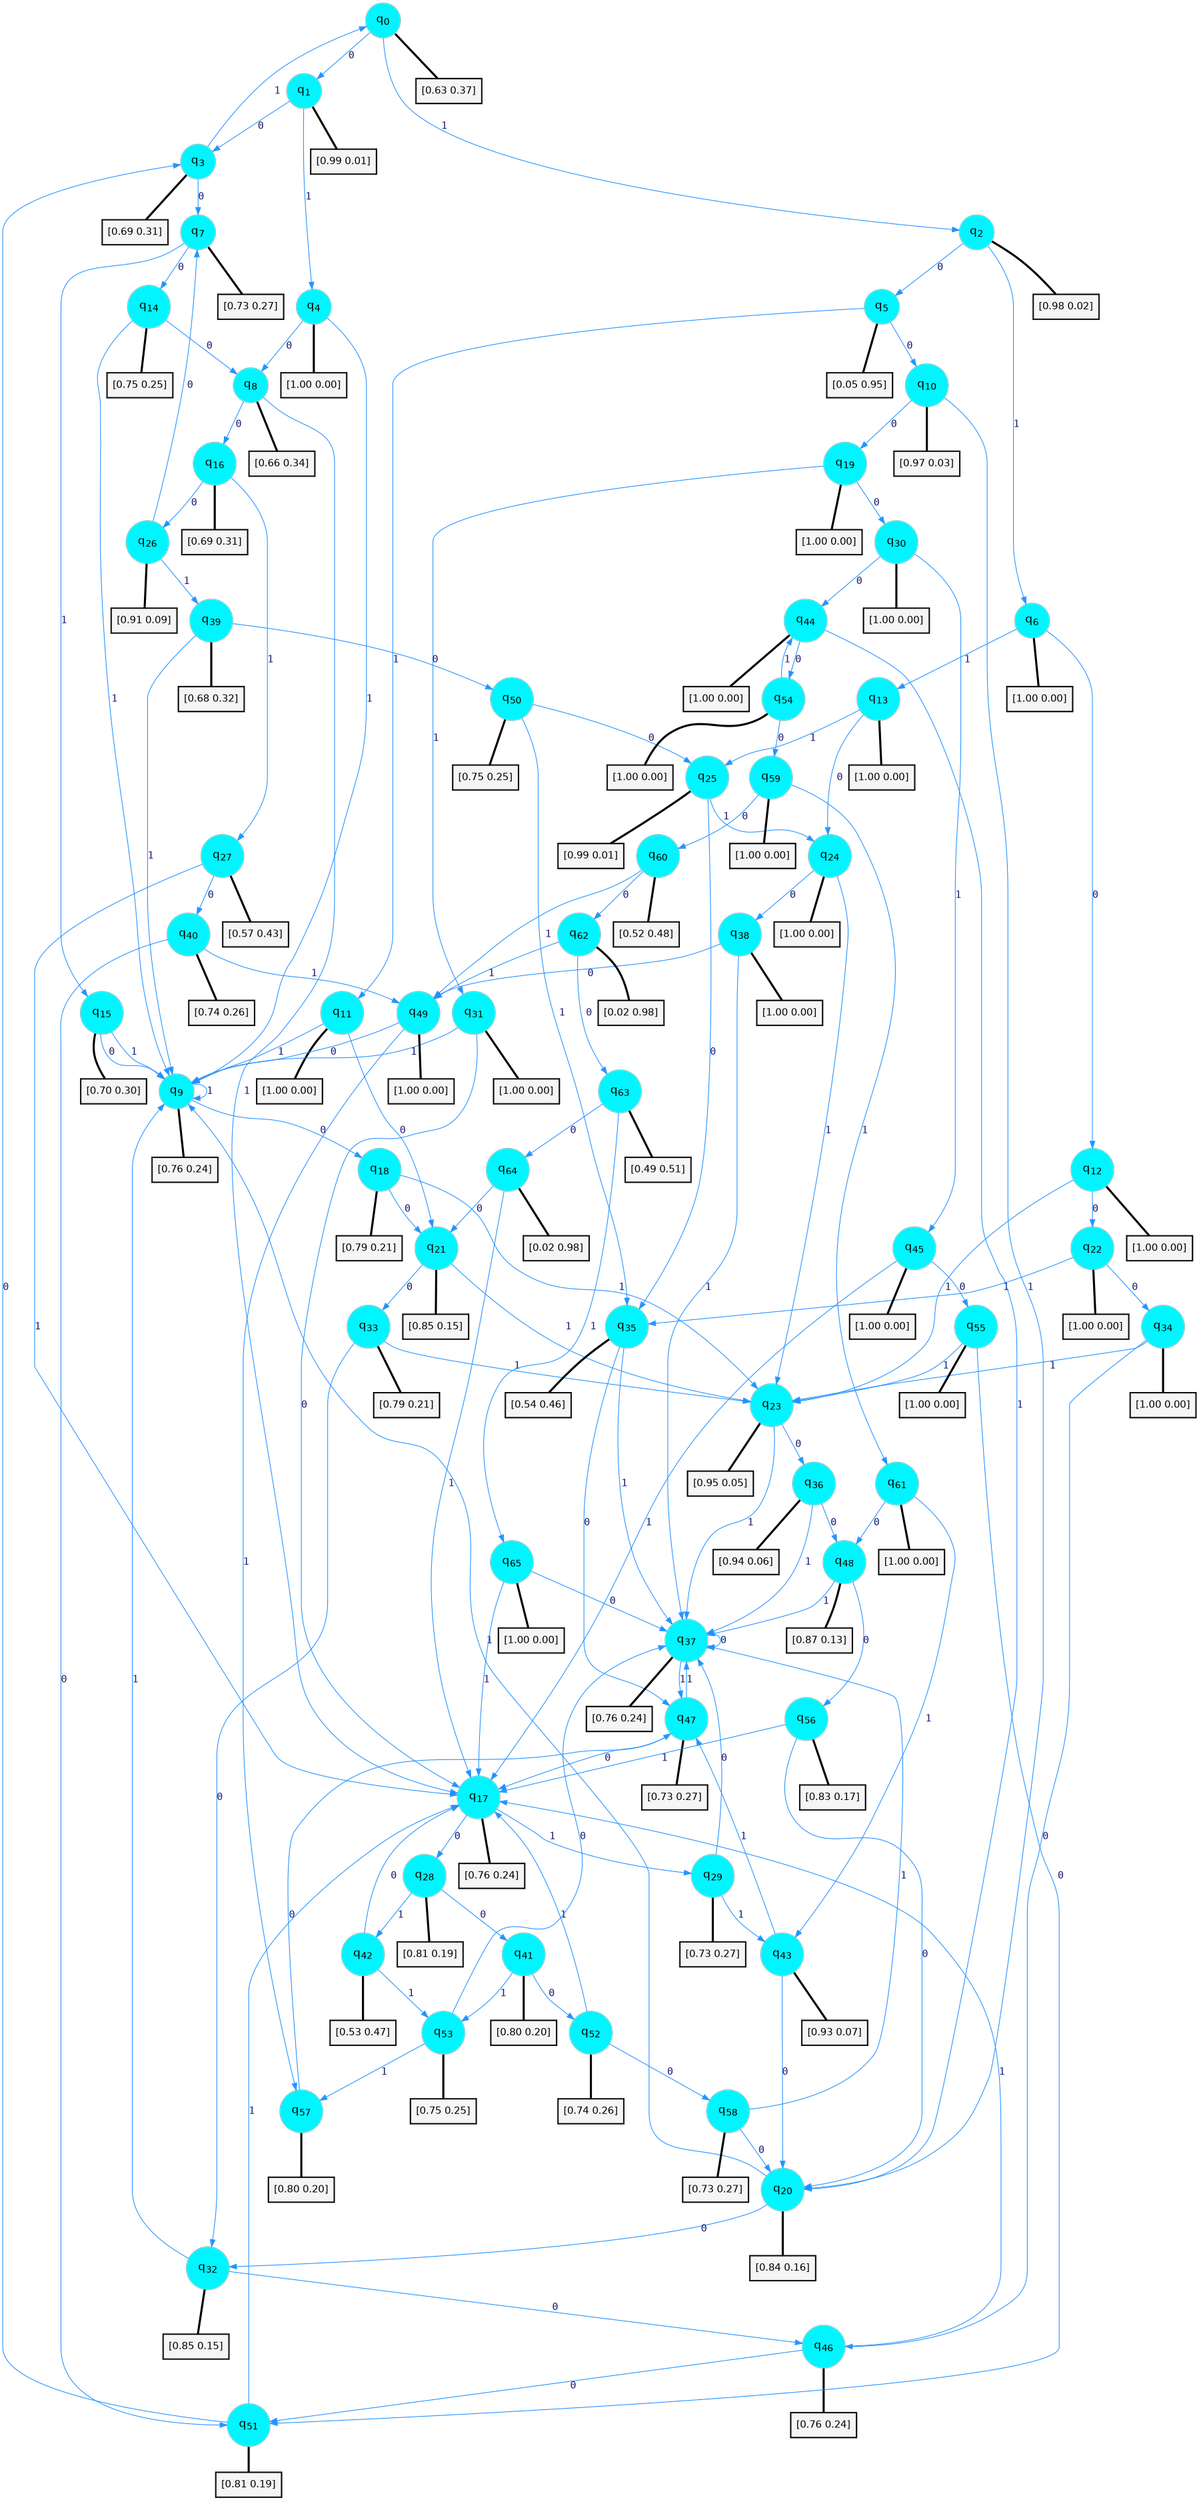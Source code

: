 digraph G {
graph [
bgcolor=transparent, dpi=300, rankdir=TD, size="40,25"];
node [
color=gray, fillcolor=turquoise1, fontcolor=black, fontname=Helvetica, fontsize=16, fontweight=bold, shape=circle, style=filled];
edge [
arrowsize=1, color=dodgerblue1, fontcolor=midnightblue, fontname=courier, fontweight=bold, penwidth=1, style=solid, weight=20];
0[label=<q<SUB>0</SUB>>];
1[label=<q<SUB>1</SUB>>];
2[label=<q<SUB>2</SUB>>];
3[label=<q<SUB>3</SUB>>];
4[label=<q<SUB>4</SUB>>];
5[label=<q<SUB>5</SUB>>];
6[label=<q<SUB>6</SUB>>];
7[label=<q<SUB>7</SUB>>];
8[label=<q<SUB>8</SUB>>];
9[label=<q<SUB>9</SUB>>];
10[label=<q<SUB>10</SUB>>];
11[label=<q<SUB>11</SUB>>];
12[label=<q<SUB>12</SUB>>];
13[label=<q<SUB>13</SUB>>];
14[label=<q<SUB>14</SUB>>];
15[label=<q<SUB>15</SUB>>];
16[label=<q<SUB>16</SUB>>];
17[label=<q<SUB>17</SUB>>];
18[label=<q<SUB>18</SUB>>];
19[label=<q<SUB>19</SUB>>];
20[label=<q<SUB>20</SUB>>];
21[label=<q<SUB>21</SUB>>];
22[label=<q<SUB>22</SUB>>];
23[label=<q<SUB>23</SUB>>];
24[label=<q<SUB>24</SUB>>];
25[label=<q<SUB>25</SUB>>];
26[label=<q<SUB>26</SUB>>];
27[label=<q<SUB>27</SUB>>];
28[label=<q<SUB>28</SUB>>];
29[label=<q<SUB>29</SUB>>];
30[label=<q<SUB>30</SUB>>];
31[label=<q<SUB>31</SUB>>];
32[label=<q<SUB>32</SUB>>];
33[label=<q<SUB>33</SUB>>];
34[label=<q<SUB>34</SUB>>];
35[label=<q<SUB>35</SUB>>];
36[label=<q<SUB>36</SUB>>];
37[label=<q<SUB>37</SUB>>];
38[label=<q<SUB>38</SUB>>];
39[label=<q<SUB>39</SUB>>];
40[label=<q<SUB>40</SUB>>];
41[label=<q<SUB>41</SUB>>];
42[label=<q<SUB>42</SUB>>];
43[label=<q<SUB>43</SUB>>];
44[label=<q<SUB>44</SUB>>];
45[label=<q<SUB>45</SUB>>];
46[label=<q<SUB>46</SUB>>];
47[label=<q<SUB>47</SUB>>];
48[label=<q<SUB>48</SUB>>];
49[label=<q<SUB>49</SUB>>];
50[label=<q<SUB>50</SUB>>];
51[label=<q<SUB>51</SUB>>];
52[label=<q<SUB>52</SUB>>];
53[label=<q<SUB>53</SUB>>];
54[label=<q<SUB>54</SUB>>];
55[label=<q<SUB>55</SUB>>];
56[label=<q<SUB>56</SUB>>];
57[label=<q<SUB>57</SUB>>];
58[label=<q<SUB>58</SUB>>];
59[label=<q<SUB>59</SUB>>];
60[label=<q<SUB>60</SUB>>];
61[label=<q<SUB>61</SUB>>];
62[label=<q<SUB>62</SUB>>];
63[label=<q<SUB>63</SUB>>];
64[label=<q<SUB>64</SUB>>];
65[label=<q<SUB>65</SUB>>];
66[label="[0.63 0.37]", shape=box,fontcolor=black, fontname=Helvetica, fontsize=14, penwidth=2, fillcolor=whitesmoke,color=black];
67[label="[0.99 0.01]", shape=box,fontcolor=black, fontname=Helvetica, fontsize=14, penwidth=2, fillcolor=whitesmoke,color=black];
68[label="[0.98 0.02]", shape=box,fontcolor=black, fontname=Helvetica, fontsize=14, penwidth=2, fillcolor=whitesmoke,color=black];
69[label="[0.69 0.31]", shape=box,fontcolor=black, fontname=Helvetica, fontsize=14, penwidth=2, fillcolor=whitesmoke,color=black];
70[label="[1.00 0.00]", shape=box,fontcolor=black, fontname=Helvetica, fontsize=14, penwidth=2, fillcolor=whitesmoke,color=black];
71[label="[0.05 0.95]", shape=box,fontcolor=black, fontname=Helvetica, fontsize=14, penwidth=2, fillcolor=whitesmoke,color=black];
72[label="[1.00 0.00]", shape=box,fontcolor=black, fontname=Helvetica, fontsize=14, penwidth=2, fillcolor=whitesmoke,color=black];
73[label="[0.73 0.27]", shape=box,fontcolor=black, fontname=Helvetica, fontsize=14, penwidth=2, fillcolor=whitesmoke,color=black];
74[label="[0.66 0.34]", shape=box,fontcolor=black, fontname=Helvetica, fontsize=14, penwidth=2, fillcolor=whitesmoke,color=black];
75[label="[0.76 0.24]", shape=box,fontcolor=black, fontname=Helvetica, fontsize=14, penwidth=2, fillcolor=whitesmoke,color=black];
76[label="[0.97 0.03]", shape=box,fontcolor=black, fontname=Helvetica, fontsize=14, penwidth=2, fillcolor=whitesmoke,color=black];
77[label="[1.00 0.00]", shape=box,fontcolor=black, fontname=Helvetica, fontsize=14, penwidth=2, fillcolor=whitesmoke,color=black];
78[label="[1.00 0.00]", shape=box,fontcolor=black, fontname=Helvetica, fontsize=14, penwidth=2, fillcolor=whitesmoke,color=black];
79[label="[1.00 0.00]", shape=box,fontcolor=black, fontname=Helvetica, fontsize=14, penwidth=2, fillcolor=whitesmoke,color=black];
80[label="[0.75 0.25]", shape=box,fontcolor=black, fontname=Helvetica, fontsize=14, penwidth=2, fillcolor=whitesmoke,color=black];
81[label="[0.70 0.30]", shape=box,fontcolor=black, fontname=Helvetica, fontsize=14, penwidth=2, fillcolor=whitesmoke,color=black];
82[label="[0.69 0.31]", shape=box,fontcolor=black, fontname=Helvetica, fontsize=14, penwidth=2, fillcolor=whitesmoke,color=black];
83[label="[0.76 0.24]", shape=box,fontcolor=black, fontname=Helvetica, fontsize=14, penwidth=2, fillcolor=whitesmoke,color=black];
84[label="[0.79 0.21]", shape=box,fontcolor=black, fontname=Helvetica, fontsize=14, penwidth=2, fillcolor=whitesmoke,color=black];
85[label="[1.00 0.00]", shape=box,fontcolor=black, fontname=Helvetica, fontsize=14, penwidth=2, fillcolor=whitesmoke,color=black];
86[label="[0.84 0.16]", shape=box,fontcolor=black, fontname=Helvetica, fontsize=14, penwidth=2, fillcolor=whitesmoke,color=black];
87[label="[0.85 0.15]", shape=box,fontcolor=black, fontname=Helvetica, fontsize=14, penwidth=2, fillcolor=whitesmoke,color=black];
88[label="[1.00 0.00]", shape=box,fontcolor=black, fontname=Helvetica, fontsize=14, penwidth=2, fillcolor=whitesmoke,color=black];
89[label="[0.95 0.05]", shape=box,fontcolor=black, fontname=Helvetica, fontsize=14, penwidth=2, fillcolor=whitesmoke,color=black];
90[label="[1.00 0.00]", shape=box,fontcolor=black, fontname=Helvetica, fontsize=14, penwidth=2, fillcolor=whitesmoke,color=black];
91[label="[0.99 0.01]", shape=box,fontcolor=black, fontname=Helvetica, fontsize=14, penwidth=2, fillcolor=whitesmoke,color=black];
92[label="[0.91 0.09]", shape=box,fontcolor=black, fontname=Helvetica, fontsize=14, penwidth=2, fillcolor=whitesmoke,color=black];
93[label="[0.57 0.43]", shape=box,fontcolor=black, fontname=Helvetica, fontsize=14, penwidth=2, fillcolor=whitesmoke,color=black];
94[label="[0.81 0.19]", shape=box,fontcolor=black, fontname=Helvetica, fontsize=14, penwidth=2, fillcolor=whitesmoke,color=black];
95[label="[0.73 0.27]", shape=box,fontcolor=black, fontname=Helvetica, fontsize=14, penwidth=2, fillcolor=whitesmoke,color=black];
96[label="[1.00 0.00]", shape=box,fontcolor=black, fontname=Helvetica, fontsize=14, penwidth=2, fillcolor=whitesmoke,color=black];
97[label="[1.00 0.00]", shape=box,fontcolor=black, fontname=Helvetica, fontsize=14, penwidth=2, fillcolor=whitesmoke,color=black];
98[label="[0.85 0.15]", shape=box,fontcolor=black, fontname=Helvetica, fontsize=14, penwidth=2, fillcolor=whitesmoke,color=black];
99[label="[0.79 0.21]", shape=box,fontcolor=black, fontname=Helvetica, fontsize=14, penwidth=2, fillcolor=whitesmoke,color=black];
100[label="[1.00 0.00]", shape=box,fontcolor=black, fontname=Helvetica, fontsize=14, penwidth=2, fillcolor=whitesmoke,color=black];
101[label="[0.54 0.46]", shape=box,fontcolor=black, fontname=Helvetica, fontsize=14, penwidth=2, fillcolor=whitesmoke,color=black];
102[label="[0.94 0.06]", shape=box,fontcolor=black, fontname=Helvetica, fontsize=14, penwidth=2, fillcolor=whitesmoke,color=black];
103[label="[0.76 0.24]", shape=box,fontcolor=black, fontname=Helvetica, fontsize=14, penwidth=2, fillcolor=whitesmoke,color=black];
104[label="[1.00 0.00]", shape=box,fontcolor=black, fontname=Helvetica, fontsize=14, penwidth=2, fillcolor=whitesmoke,color=black];
105[label="[0.68 0.32]", shape=box,fontcolor=black, fontname=Helvetica, fontsize=14, penwidth=2, fillcolor=whitesmoke,color=black];
106[label="[0.74 0.26]", shape=box,fontcolor=black, fontname=Helvetica, fontsize=14, penwidth=2, fillcolor=whitesmoke,color=black];
107[label="[0.80 0.20]", shape=box,fontcolor=black, fontname=Helvetica, fontsize=14, penwidth=2, fillcolor=whitesmoke,color=black];
108[label="[0.53 0.47]", shape=box,fontcolor=black, fontname=Helvetica, fontsize=14, penwidth=2, fillcolor=whitesmoke,color=black];
109[label="[0.93 0.07]", shape=box,fontcolor=black, fontname=Helvetica, fontsize=14, penwidth=2, fillcolor=whitesmoke,color=black];
110[label="[1.00 0.00]", shape=box,fontcolor=black, fontname=Helvetica, fontsize=14, penwidth=2, fillcolor=whitesmoke,color=black];
111[label="[1.00 0.00]", shape=box,fontcolor=black, fontname=Helvetica, fontsize=14, penwidth=2, fillcolor=whitesmoke,color=black];
112[label="[0.76 0.24]", shape=box,fontcolor=black, fontname=Helvetica, fontsize=14, penwidth=2, fillcolor=whitesmoke,color=black];
113[label="[0.73 0.27]", shape=box,fontcolor=black, fontname=Helvetica, fontsize=14, penwidth=2, fillcolor=whitesmoke,color=black];
114[label="[0.87 0.13]", shape=box,fontcolor=black, fontname=Helvetica, fontsize=14, penwidth=2, fillcolor=whitesmoke,color=black];
115[label="[1.00 0.00]", shape=box,fontcolor=black, fontname=Helvetica, fontsize=14, penwidth=2, fillcolor=whitesmoke,color=black];
116[label="[0.75 0.25]", shape=box,fontcolor=black, fontname=Helvetica, fontsize=14, penwidth=2, fillcolor=whitesmoke,color=black];
117[label="[0.81 0.19]", shape=box,fontcolor=black, fontname=Helvetica, fontsize=14, penwidth=2, fillcolor=whitesmoke,color=black];
118[label="[0.74 0.26]", shape=box,fontcolor=black, fontname=Helvetica, fontsize=14, penwidth=2, fillcolor=whitesmoke,color=black];
119[label="[0.75 0.25]", shape=box,fontcolor=black, fontname=Helvetica, fontsize=14, penwidth=2, fillcolor=whitesmoke,color=black];
120[label="[1.00 0.00]", shape=box,fontcolor=black, fontname=Helvetica, fontsize=14, penwidth=2, fillcolor=whitesmoke,color=black];
121[label="[1.00 0.00]", shape=box,fontcolor=black, fontname=Helvetica, fontsize=14, penwidth=2, fillcolor=whitesmoke,color=black];
122[label="[0.83 0.17]", shape=box,fontcolor=black, fontname=Helvetica, fontsize=14, penwidth=2, fillcolor=whitesmoke,color=black];
123[label="[0.80 0.20]", shape=box,fontcolor=black, fontname=Helvetica, fontsize=14, penwidth=2, fillcolor=whitesmoke,color=black];
124[label="[0.73 0.27]", shape=box,fontcolor=black, fontname=Helvetica, fontsize=14, penwidth=2, fillcolor=whitesmoke,color=black];
125[label="[1.00 0.00]", shape=box,fontcolor=black, fontname=Helvetica, fontsize=14, penwidth=2, fillcolor=whitesmoke,color=black];
126[label="[0.52 0.48]", shape=box,fontcolor=black, fontname=Helvetica, fontsize=14, penwidth=2, fillcolor=whitesmoke,color=black];
127[label="[1.00 0.00]", shape=box,fontcolor=black, fontname=Helvetica, fontsize=14, penwidth=2, fillcolor=whitesmoke,color=black];
128[label="[0.02 0.98]", shape=box,fontcolor=black, fontname=Helvetica, fontsize=14, penwidth=2, fillcolor=whitesmoke,color=black];
129[label="[0.49 0.51]", shape=box,fontcolor=black, fontname=Helvetica, fontsize=14, penwidth=2, fillcolor=whitesmoke,color=black];
130[label="[0.02 0.98]", shape=box,fontcolor=black, fontname=Helvetica, fontsize=14, penwidth=2, fillcolor=whitesmoke,color=black];
131[label="[1.00 0.00]", shape=box,fontcolor=black, fontname=Helvetica, fontsize=14, penwidth=2, fillcolor=whitesmoke,color=black];
0->1 [label=0];
0->2 [label=1];
0->66 [arrowhead=none, penwidth=3,color=black];
1->3 [label=0];
1->4 [label=1];
1->67 [arrowhead=none, penwidth=3,color=black];
2->5 [label=0];
2->6 [label=1];
2->68 [arrowhead=none, penwidth=3,color=black];
3->7 [label=0];
3->0 [label=1];
3->69 [arrowhead=none, penwidth=3,color=black];
4->8 [label=0];
4->9 [label=1];
4->70 [arrowhead=none, penwidth=3,color=black];
5->10 [label=0];
5->11 [label=1];
5->71 [arrowhead=none, penwidth=3,color=black];
6->12 [label=0];
6->13 [label=1];
6->72 [arrowhead=none, penwidth=3,color=black];
7->14 [label=0];
7->15 [label=1];
7->73 [arrowhead=none, penwidth=3,color=black];
8->16 [label=0];
8->17 [label=1];
8->74 [arrowhead=none, penwidth=3,color=black];
9->18 [label=0];
9->9 [label=1];
9->75 [arrowhead=none, penwidth=3,color=black];
10->19 [label=0];
10->20 [label=1];
10->76 [arrowhead=none, penwidth=3,color=black];
11->21 [label=0];
11->9 [label=1];
11->77 [arrowhead=none, penwidth=3,color=black];
12->22 [label=0];
12->23 [label=1];
12->78 [arrowhead=none, penwidth=3,color=black];
13->24 [label=0];
13->25 [label=1];
13->79 [arrowhead=none, penwidth=3,color=black];
14->8 [label=0];
14->9 [label=1];
14->80 [arrowhead=none, penwidth=3,color=black];
15->9 [label=0];
15->9 [label=1];
15->81 [arrowhead=none, penwidth=3,color=black];
16->26 [label=0];
16->27 [label=1];
16->82 [arrowhead=none, penwidth=3,color=black];
17->28 [label=0];
17->29 [label=1];
17->83 [arrowhead=none, penwidth=3,color=black];
18->21 [label=0];
18->23 [label=1];
18->84 [arrowhead=none, penwidth=3,color=black];
19->30 [label=0];
19->31 [label=1];
19->85 [arrowhead=none, penwidth=3,color=black];
20->32 [label=0];
20->9 [label=1];
20->86 [arrowhead=none, penwidth=3,color=black];
21->33 [label=0];
21->23 [label=1];
21->87 [arrowhead=none, penwidth=3,color=black];
22->34 [label=0];
22->35 [label=1];
22->88 [arrowhead=none, penwidth=3,color=black];
23->36 [label=0];
23->37 [label=1];
23->89 [arrowhead=none, penwidth=3,color=black];
24->38 [label=0];
24->23 [label=1];
24->90 [arrowhead=none, penwidth=3,color=black];
25->35 [label=0];
25->24 [label=1];
25->91 [arrowhead=none, penwidth=3,color=black];
26->7 [label=0];
26->39 [label=1];
26->92 [arrowhead=none, penwidth=3,color=black];
27->40 [label=0];
27->17 [label=1];
27->93 [arrowhead=none, penwidth=3,color=black];
28->41 [label=0];
28->42 [label=1];
28->94 [arrowhead=none, penwidth=3,color=black];
29->37 [label=0];
29->43 [label=1];
29->95 [arrowhead=none, penwidth=3,color=black];
30->44 [label=0];
30->45 [label=1];
30->96 [arrowhead=none, penwidth=3,color=black];
31->17 [label=0];
31->9 [label=1];
31->97 [arrowhead=none, penwidth=3,color=black];
32->46 [label=0];
32->9 [label=1];
32->98 [arrowhead=none, penwidth=3,color=black];
33->32 [label=0];
33->23 [label=1];
33->99 [arrowhead=none, penwidth=3,color=black];
34->46 [label=0];
34->23 [label=1];
34->100 [arrowhead=none, penwidth=3,color=black];
35->47 [label=0];
35->37 [label=1];
35->101 [arrowhead=none, penwidth=3,color=black];
36->48 [label=0];
36->37 [label=1];
36->102 [arrowhead=none, penwidth=3,color=black];
37->37 [label=0];
37->47 [label=1];
37->103 [arrowhead=none, penwidth=3,color=black];
38->49 [label=0];
38->37 [label=1];
38->104 [arrowhead=none, penwidth=3,color=black];
39->50 [label=0];
39->9 [label=1];
39->105 [arrowhead=none, penwidth=3,color=black];
40->51 [label=0];
40->49 [label=1];
40->106 [arrowhead=none, penwidth=3,color=black];
41->52 [label=0];
41->53 [label=1];
41->107 [arrowhead=none, penwidth=3,color=black];
42->17 [label=0];
42->53 [label=1];
42->108 [arrowhead=none, penwidth=3,color=black];
43->20 [label=0];
43->47 [label=1];
43->109 [arrowhead=none, penwidth=3,color=black];
44->54 [label=0];
44->20 [label=1];
44->110 [arrowhead=none, penwidth=3,color=black];
45->55 [label=0];
45->17 [label=1];
45->111 [arrowhead=none, penwidth=3,color=black];
46->51 [label=0];
46->17 [label=1];
46->112 [arrowhead=none, penwidth=3,color=black];
47->17 [label=0];
47->37 [label=1];
47->113 [arrowhead=none, penwidth=3,color=black];
48->56 [label=0];
48->37 [label=1];
48->114 [arrowhead=none, penwidth=3,color=black];
49->9 [label=0];
49->57 [label=1];
49->115 [arrowhead=none, penwidth=3,color=black];
50->25 [label=0];
50->35 [label=1];
50->116 [arrowhead=none, penwidth=3,color=black];
51->3 [label=0];
51->17 [label=1];
51->117 [arrowhead=none, penwidth=3,color=black];
52->58 [label=0];
52->17 [label=1];
52->118 [arrowhead=none, penwidth=3,color=black];
53->37 [label=0];
53->57 [label=1];
53->119 [arrowhead=none, penwidth=3,color=black];
54->59 [label=0];
54->44 [label=1];
54->120 [arrowhead=none, penwidth=3,color=black];
55->51 [label=0];
55->23 [label=1];
55->121 [arrowhead=none, penwidth=3,color=black];
56->20 [label=0];
56->17 [label=1];
56->122 [arrowhead=none, penwidth=3,color=black];
57->47 [label=0];
57->123 [arrowhead=none, penwidth=3,color=black];
58->20 [label=0];
58->37 [label=1];
58->124 [arrowhead=none, penwidth=3,color=black];
59->60 [label=0];
59->61 [label=1];
59->125 [arrowhead=none, penwidth=3,color=black];
60->62 [label=0];
60->49 [label=1];
60->126 [arrowhead=none, penwidth=3,color=black];
61->48 [label=0];
61->43 [label=1];
61->127 [arrowhead=none, penwidth=3,color=black];
62->63 [label=0];
62->49 [label=1];
62->128 [arrowhead=none, penwidth=3,color=black];
63->64 [label=0];
63->65 [label=1];
63->129 [arrowhead=none, penwidth=3,color=black];
64->21 [label=0];
64->17 [label=1];
64->130 [arrowhead=none, penwidth=3,color=black];
65->37 [label=0];
65->17 [label=1];
65->131 [arrowhead=none, penwidth=3,color=black];
}
